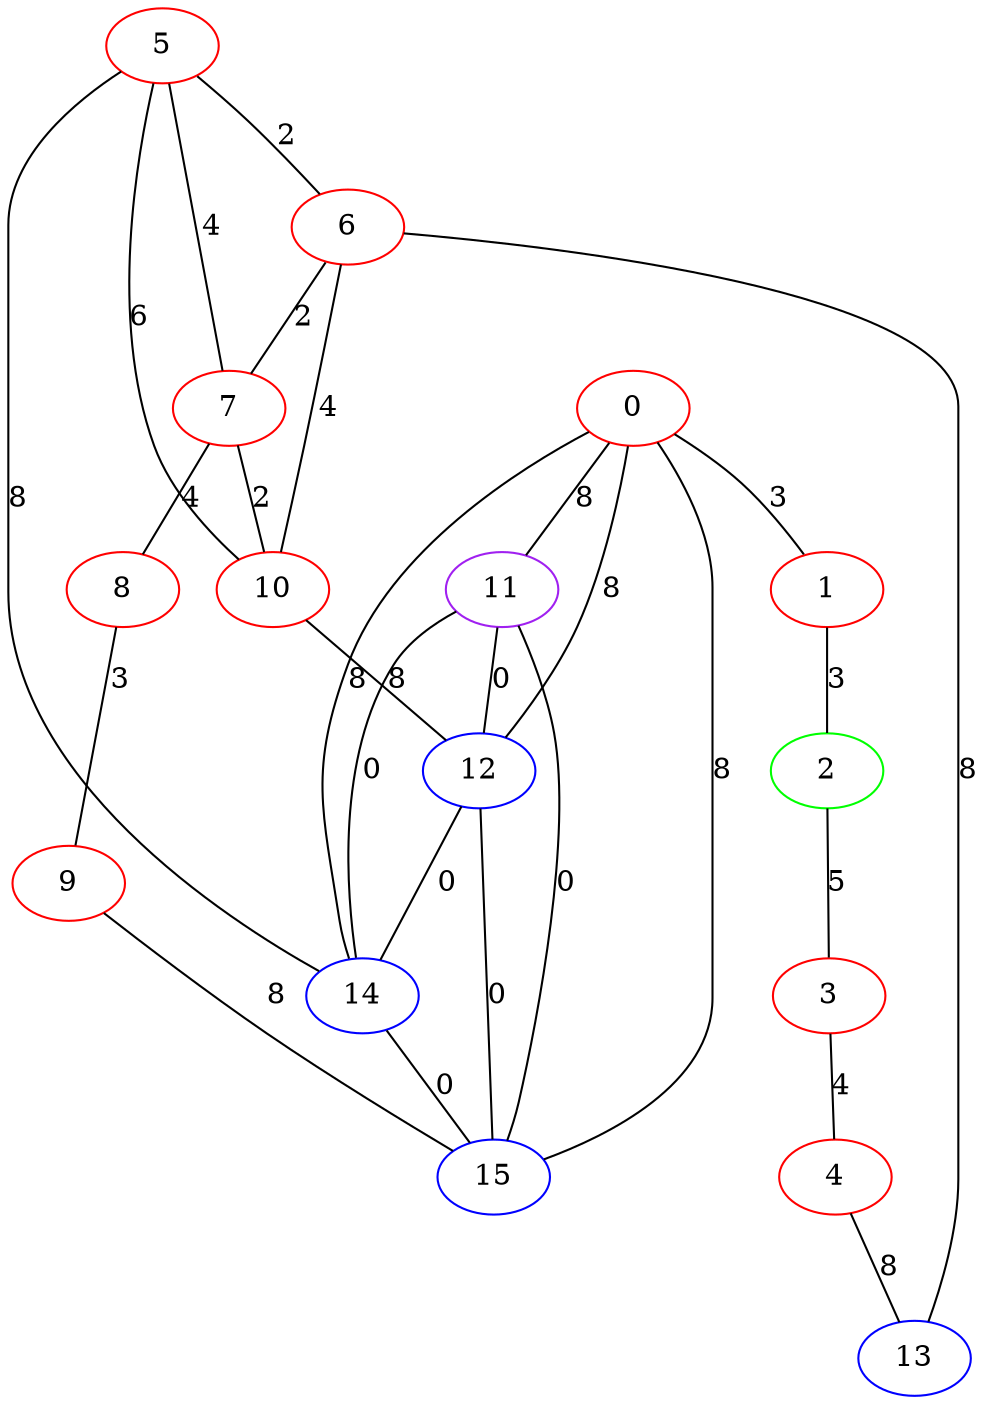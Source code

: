 graph "" {
0 [color=red, weight=1];
1 [color=red, weight=1];
2 [color=green, weight=2];
3 [color=red, weight=1];
4 [color=red, weight=1];
5 [color=red, weight=1];
6 [color=red, weight=1];
7 [color=red, weight=1];
8 [color=red, weight=1];
9 [color=red, weight=1];
10 [color=red, weight=1];
11 [color=purple, weight=4];
12 [color=blue, weight=3];
13 [color=blue, weight=3];
14 [color=blue, weight=3];
15 [color=blue, weight=3];
0 -- 1  [key=0, label=3];
0 -- 11  [key=0, label=8];
0 -- 12  [key=0, label=8];
0 -- 14  [key=0, label=8];
0 -- 15  [key=0, label=8];
1 -- 2  [key=0, label=3];
2 -- 3  [key=0, label=5];
3 -- 4  [key=0, label=4];
4 -- 13  [key=0, label=8];
5 -- 10  [key=0, label=6];
5 -- 14  [key=0, label=8];
5 -- 6  [key=0, label=2];
5 -- 7  [key=0, label=4];
6 -- 10  [key=0, label=4];
6 -- 13  [key=0, label=8];
6 -- 7  [key=0, label=2];
7 -- 8  [key=0, label=4];
7 -- 10  [key=0, label=2];
8 -- 9  [key=0, label=3];
9 -- 15  [key=0, label=8];
10 -- 12  [key=0, label=8];
11 -- 12  [key=0, label=0];
11 -- 14  [key=0, label=0];
11 -- 15  [key=0, label=0];
12 -- 14  [key=0, label=0];
12 -- 15  [key=0, label=0];
14 -- 15  [key=0, label=0];
}
